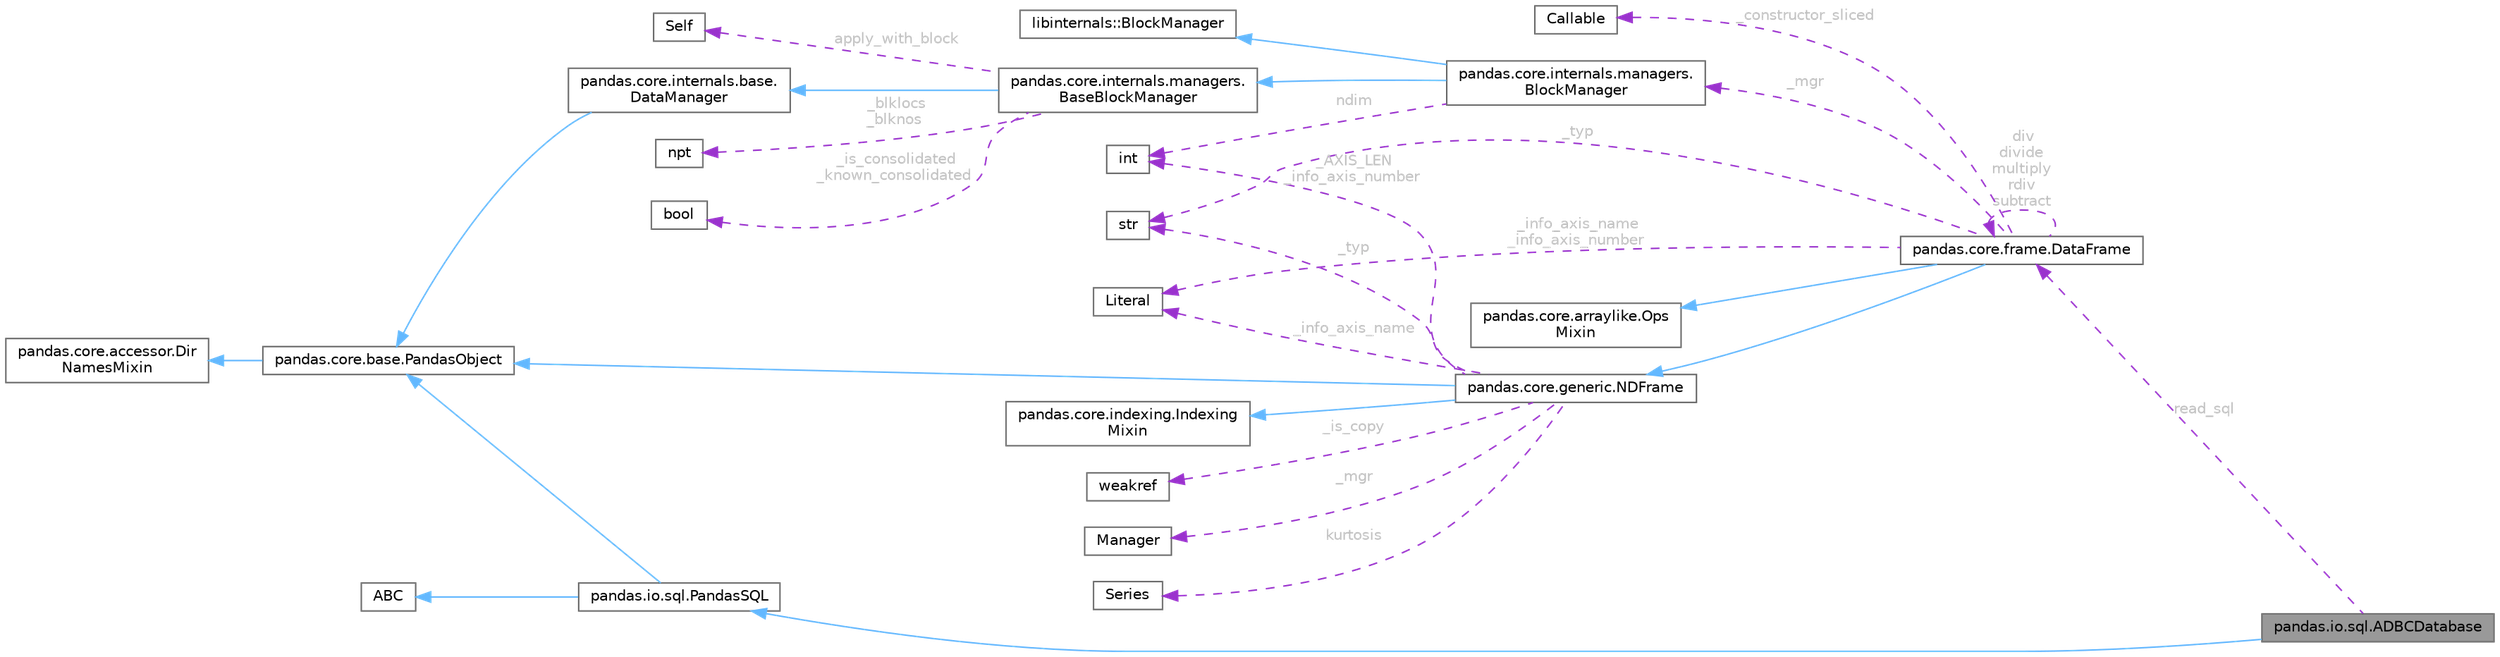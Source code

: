 digraph "pandas.io.sql.ADBCDatabase"
{
 // LATEX_PDF_SIZE
  bgcolor="transparent";
  edge [fontname=Helvetica,fontsize=10,labelfontname=Helvetica,labelfontsize=10];
  node [fontname=Helvetica,fontsize=10,shape=box,height=0.2,width=0.4];
  rankdir="LR";
  Node1 [id="Node000001",label="pandas.io.sql.ADBCDatabase",height=0.2,width=0.4,color="gray40", fillcolor="grey60", style="filled", fontcolor="black",tooltip=" "];
  Node2 -> Node1 [id="edge29_Node000001_Node000002",dir="back",color="steelblue1",style="solid",tooltip=" "];
  Node2 [id="Node000002",label="pandas.io.sql.PandasSQL",height=0.2,width=0.4,color="gray40", fillcolor="white", style="filled",URL="$classpandas_1_1io_1_1sql_1_1PandasSQL.html",tooltip=" "];
  Node3 -> Node2 [id="edge30_Node000002_Node000003",dir="back",color="steelblue1",style="solid",tooltip=" "];
  Node3 [id="Node000003",label="pandas.core.base.PandasObject",height=0.2,width=0.4,color="gray40", fillcolor="white", style="filled",URL="$classpandas_1_1core_1_1base_1_1PandasObject.html",tooltip=" "];
  Node4 -> Node3 [id="edge31_Node000003_Node000004",dir="back",color="steelblue1",style="solid",tooltip=" "];
  Node4 [id="Node000004",label="pandas.core.accessor.Dir\lNamesMixin",height=0.2,width=0.4,color="gray40", fillcolor="white", style="filled",URL="$classpandas_1_1core_1_1accessor_1_1DirNamesMixin.html",tooltip=" "];
  Node5 -> Node2 [id="edge32_Node000002_Node000005",dir="back",color="steelblue1",style="solid",tooltip=" "];
  Node5 [id="Node000005",label="ABC",height=0.2,width=0.4,color="gray40", fillcolor="white", style="filled",tooltip=" "];
  Node6 -> Node1 [id="edge33_Node000001_Node000006",dir="back",color="darkorchid3",style="dashed",tooltip=" ",label=" read_sql",fontcolor="grey" ];
  Node6 [id="Node000006",label="pandas.core.frame.DataFrame",height=0.2,width=0.4,color="gray40", fillcolor="white", style="filled",URL="$classpandas_1_1core_1_1frame_1_1DataFrame.html",tooltip=" "];
  Node7 -> Node6 [id="edge34_Node000006_Node000007",dir="back",color="steelblue1",style="solid",tooltip=" "];
  Node7 [id="Node000007",label="pandas.core.generic.NDFrame",height=0.2,width=0.4,color="gray40", fillcolor="white", style="filled",URL="$classpandas_1_1core_1_1generic_1_1NDFrame.html",tooltip=" "];
  Node3 -> Node7 [id="edge35_Node000007_Node000003",dir="back",color="steelblue1",style="solid",tooltip=" "];
  Node8 -> Node7 [id="edge36_Node000007_Node000008",dir="back",color="steelblue1",style="solid",tooltip=" "];
  Node8 [id="Node000008",label="pandas.core.indexing.Indexing\lMixin",height=0.2,width=0.4,color="gray40", fillcolor="white", style="filled",URL="$classpandas_1_1core_1_1indexing_1_1IndexingMixin.html",tooltip=" "];
  Node9 -> Node7 [id="edge37_Node000007_Node000009",dir="back",color="darkorchid3",style="dashed",tooltip=" ",label=" _is_copy",fontcolor="grey" ];
  Node9 [id="Node000009",label="weakref",height=0.2,width=0.4,color="gray40", fillcolor="white", style="filled",tooltip=" "];
  Node10 -> Node7 [id="edge38_Node000007_Node000010",dir="back",color="darkorchid3",style="dashed",tooltip=" ",label=" _mgr",fontcolor="grey" ];
  Node10 [id="Node000010",label="Manager",height=0.2,width=0.4,color="gray40", fillcolor="white", style="filled",tooltip=" "];
  Node11 -> Node7 [id="edge39_Node000007_Node000011",dir="back",color="darkorchid3",style="dashed",tooltip=" ",label=" _typ",fontcolor="grey" ];
  Node11 [id="Node000011",label="str",height=0.2,width=0.4,color="gray40", fillcolor="white", style="filled",tooltip=" "];
  Node12 -> Node7 [id="edge40_Node000007_Node000012",dir="back",color="darkorchid3",style="dashed",tooltip=" ",label=" _AXIS_LEN\n_info_axis_number",fontcolor="grey" ];
  Node12 [id="Node000012",label="int",height=0.2,width=0.4,color="gray40", fillcolor="white", style="filled",tooltip=" "];
  Node13 -> Node7 [id="edge41_Node000007_Node000013",dir="back",color="darkorchid3",style="dashed",tooltip=" ",label=" _info_axis_name",fontcolor="grey" ];
  Node13 [id="Node000013",label="Literal",height=0.2,width=0.4,color="gray40", fillcolor="white", style="filled",tooltip=" "];
  Node14 -> Node7 [id="edge42_Node000007_Node000014",dir="back",color="darkorchid3",style="dashed",tooltip=" ",label=" kurtosis",fontcolor="grey" ];
  Node14 [id="Node000014",label="Series",height=0.2,width=0.4,color="gray40", fillcolor="white", style="filled",tooltip=" "];
  Node15 -> Node6 [id="edge43_Node000006_Node000015",dir="back",color="steelblue1",style="solid",tooltip=" "];
  Node15 [id="Node000015",label="pandas.core.arraylike.Ops\lMixin",height=0.2,width=0.4,color="gray40", fillcolor="white", style="filled",URL="$classpandas_1_1core_1_1arraylike_1_1OpsMixin.html",tooltip=" "];
  Node11 -> Node6 [id="edge44_Node000006_Node000011",dir="back",color="darkorchid3",style="dashed",tooltip=" ",label=" _typ",fontcolor="grey" ];
  Node16 -> Node6 [id="edge45_Node000006_Node000016",dir="back",color="darkorchid3",style="dashed",tooltip=" ",label=" _mgr",fontcolor="grey" ];
  Node16 [id="Node000016",label="pandas.core.internals.managers.\lBlockManager",height=0.2,width=0.4,color="gray40", fillcolor="white", style="filled",URL="$classpandas_1_1core_1_1internals_1_1managers_1_1BlockManager.html",tooltip=" "];
  Node17 -> Node16 [id="edge46_Node000016_Node000017",dir="back",color="steelblue1",style="solid",tooltip=" "];
  Node17 [id="Node000017",label="libinternals::BlockManager",height=0.2,width=0.4,color="gray40", fillcolor="white", style="filled",tooltip=" "];
  Node18 -> Node16 [id="edge47_Node000016_Node000018",dir="back",color="steelblue1",style="solid",tooltip=" "];
  Node18 [id="Node000018",label="pandas.core.internals.managers.\lBaseBlockManager",height=0.2,width=0.4,color="gray40", fillcolor="white", style="filled",URL="$classpandas_1_1core_1_1internals_1_1managers_1_1BaseBlockManager.html",tooltip=" "];
  Node19 -> Node18 [id="edge48_Node000018_Node000019",dir="back",color="steelblue1",style="solid",tooltip=" "];
  Node19 [id="Node000019",label="pandas.core.internals.base.\lDataManager",height=0.2,width=0.4,color="gray40", fillcolor="white", style="filled",URL="$classpandas_1_1core_1_1internals_1_1base_1_1DataManager.html",tooltip=" "];
  Node3 -> Node19 [id="edge49_Node000019_Node000003",dir="back",color="steelblue1",style="solid",tooltip=" "];
  Node20 -> Node18 [id="edge50_Node000018_Node000020",dir="back",color="darkorchid3",style="dashed",tooltip=" ",label=" _blklocs\n_blknos",fontcolor="grey" ];
  Node20 [id="Node000020",label="npt",height=0.2,width=0.4,color="gray40", fillcolor="white", style="filled",tooltip=" "];
  Node21 -> Node18 [id="edge51_Node000018_Node000021",dir="back",color="darkorchid3",style="dashed",tooltip=" ",label=" _is_consolidated\n_known_consolidated",fontcolor="grey" ];
  Node21 [id="Node000021",label="bool",height=0.2,width=0.4,color="gray40", fillcolor="white", style="filled",tooltip=" "];
  Node22 -> Node18 [id="edge52_Node000018_Node000022",dir="back",color="darkorchid3",style="dashed",tooltip=" ",label=" apply_with_block",fontcolor="grey" ];
  Node22 [id="Node000022",label="Self",height=0.2,width=0.4,color="gray40", fillcolor="white", style="filled",tooltip=" "];
  Node12 -> Node16 [id="edge53_Node000016_Node000012",dir="back",color="darkorchid3",style="dashed",tooltip=" ",label=" ndim",fontcolor="grey" ];
  Node23 -> Node6 [id="edge54_Node000006_Node000023",dir="back",color="darkorchid3",style="dashed",tooltip=" ",label=" _constructor_sliced",fontcolor="grey" ];
  Node23 [id="Node000023",label="Callable",height=0.2,width=0.4,color="gray40", fillcolor="white", style="filled",tooltip=" "];
  Node6 -> Node6 [id="edge55_Node000006_Node000006",dir="back",color="darkorchid3",style="dashed",tooltip=" ",label=" div\ndivide\nmultiply\nrdiv\nsubtract",fontcolor="grey" ];
  Node13 -> Node6 [id="edge56_Node000006_Node000013",dir="back",color="darkorchid3",style="dashed",tooltip=" ",label=" _info_axis_name\n_info_axis_number",fontcolor="grey" ];
}
